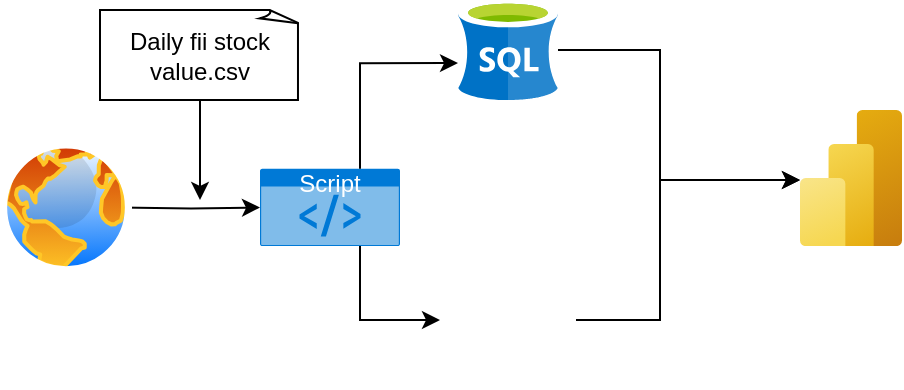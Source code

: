 <mxfile version="24.3.1" type="device">
  <diagram name="Page-1" id="JZKlk1PbDP_T1eMDRSRa">
    <mxGraphModel dx="1185" dy="627" grid="1" gridSize="10" guides="1" tooltips="1" connect="1" arrows="1" fold="1" page="1" pageScale="1" pageWidth="850" pageHeight="1100" math="0" shadow="0">
      <root>
        <mxCell id="0" />
        <mxCell id="1" parent="0" />
        <mxCell id="KenLReLiB5tyJM1gTIXP-10" style="edgeStyle=orthogonalEdgeStyle;rounded=0;orthogonalLoop=1;jettySize=auto;html=1;" edge="1" parent="1" target="KenLReLiB5tyJM1gTIXP-8">
          <mxGeometry relative="1" as="geometry">
            <mxPoint x="170" y="493.7" as="sourcePoint" />
          </mxGeometry>
        </mxCell>
        <mxCell id="KenLReLiB5tyJM1gTIXP-14" style="edgeStyle=orthogonalEdgeStyle;rounded=0;orthogonalLoop=1;jettySize=auto;html=1;entryX=0;entryY=0.5;entryDx=0;entryDy=0;" edge="1" parent="1" source="KenLReLiB5tyJM1gTIXP-8" target="KenLReLiB5tyJM1gTIXP-13">
          <mxGeometry relative="1" as="geometry">
            <Array as="points">
              <mxPoint x="290" y="550" />
              <mxPoint x="310" y="550" />
            </Array>
          </mxGeometry>
        </mxCell>
        <mxCell id="KenLReLiB5tyJM1gTIXP-8" value="Script" style="html=1;whiteSpace=wrap;strokeColor=none;fillColor=#0079D6;labelPosition=center;verticalLabelPosition=middle;verticalAlign=top;align=center;fontSize=12;outlineConnect=0;spacingTop=-6;fontColor=#FFFFFF;sketch=0;shape=mxgraph.sitemap.script;" vertex="1" parent="1">
          <mxGeometry x="240" y="474.35" width="70" height="38.7" as="geometry" />
        </mxCell>
        <mxCell id="KenLReLiB5tyJM1gTIXP-13" value="" style="shape=image;html=1;verticalAlign=top;verticalLabelPosition=bottom;labelBackgroundColor=#ffffff;imageAspect=0;aspect=fixed;image=https://cdn3.iconfinder.com/data/icons/document-icons-2/30/647702-excel-128.png" vertex="1" parent="1">
          <mxGeometry x="330" y="516" width="68" height="68" as="geometry" />
        </mxCell>
        <mxCell id="KenLReLiB5tyJM1gTIXP-15" value="" style="image;sketch=0;aspect=fixed;html=1;points=[];align=center;fontSize=12;image=img/lib/mscae/dep/SQL_Server_Stretch_DB.svg;" vertex="1" parent="1">
          <mxGeometry x="339" y="390" width="50" height="50" as="geometry" />
        </mxCell>
        <mxCell id="KenLReLiB5tyJM1gTIXP-16" style="edgeStyle=orthogonalEdgeStyle;rounded=0;orthogonalLoop=1;jettySize=auto;html=1;entryX=0;entryY=0.631;entryDx=0;entryDy=0;entryPerimeter=0;" edge="1" parent="1" source="KenLReLiB5tyJM1gTIXP-8" target="KenLReLiB5tyJM1gTIXP-15">
          <mxGeometry relative="1" as="geometry">
            <Array as="points">
              <mxPoint x="290" y="422" />
            </Array>
          </mxGeometry>
        </mxCell>
        <mxCell id="KenLReLiB5tyJM1gTIXP-17" value="" style="image;aspect=fixed;html=1;points=[];align=center;fontSize=12;image=img/lib/azure2/analytics/Power_BI_Embedded.svg;" vertex="1" parent="1">
          <mxGeometry x="510" y="445.05" width="51" height="68" as="geometry" />
        </mxCell>
        <mxCell id="KenLReLiB5tyJM1gTIXP-19" style="edgeStyle=orthogonalEdgeStyle;rounded=0;orthogonalLoop=1;jettySize=auto;html=1;entryX=0;entryY=0.514;entryDx=0;entryDy=0;entryPerimeter=0;" edge="1" parent="1" source="KenLReLiB5tyJM1gTIXP-13" target="KenLReLiB5tyJM1gTIXP-17">
          <mxGeometry relative="1" as="geometry">
            <Array as="points">
              <mxPoint x="440" y="550" />
              <mxPoint x="440" y="480" />
            </Array>
          </mxGeometry>
        </mxCell>
        <mxCell id="KenLReLiB5tyJM1gTIXP-21" style="edgeStyle=orthogonalEdgeStyle;rounded=0;orthogonalLoop=1;jettySize=auto;html=1;entryX=0;entryY=0.514;entryDx=0;entryDy=0;entryPerimeter=0;" edge="1" parent="1" source="KenLReLiB5tyJM1gTIXP-15" target="KenLReLiB5tyJM1gTIXP-17">
          <mxGeometry relative="1" as="geometry">
            <Array as="points">
              <mxPoint x="440" y="415" />
              <mxPoint x="440" y="480" />
            </Array>
          </mxGeometry>
        </mxCell>
        <mxCell id="KenLReLiB5tyJM1gTIXP-22" value="" style="image;aspect=fixed;perimeter=ellipsePerimeter;html=1;align=center;shadow=0;dashed=0;spacingTop=3;image=img/lib/active_directory/internet_globe.svg;" vertex="1" parent="1">
          <mxGeometry x="110" y="460.7" width="66" height="66" as="geometry" />
        </mxCell>
        <mxCell id="KenLReLiB5tyJM1gTIXP-24" style="edgeStyle=orthogonalEdgeStyle;rounded=0;orthogonalLoop=1;jettySize=auto;html=1;" edge="1" parent="1" source="KenLReLiB5tyJM1gTIXP-23">
          <mxGeometry relative="1" as="geometry">
            <mxPoint x="210" y="490" as="targetPoint" />
          </mxGeometry>
        </mxCell>
        <mxCell id="KenLReLiB5tyJM1gTIXP-23" value="Daily fii stock value.csv" style="whiteSpace=wrap;html=1;shape=mxgraph.basic.document" vertex="1" parent="1">
          <mxGeometry x="160" y="395.05" width="100" height="44.95" as="geometry" />
        </mxCell>
      </root>
    </mxGraphModel>
  </diagram>
</mxfile>
